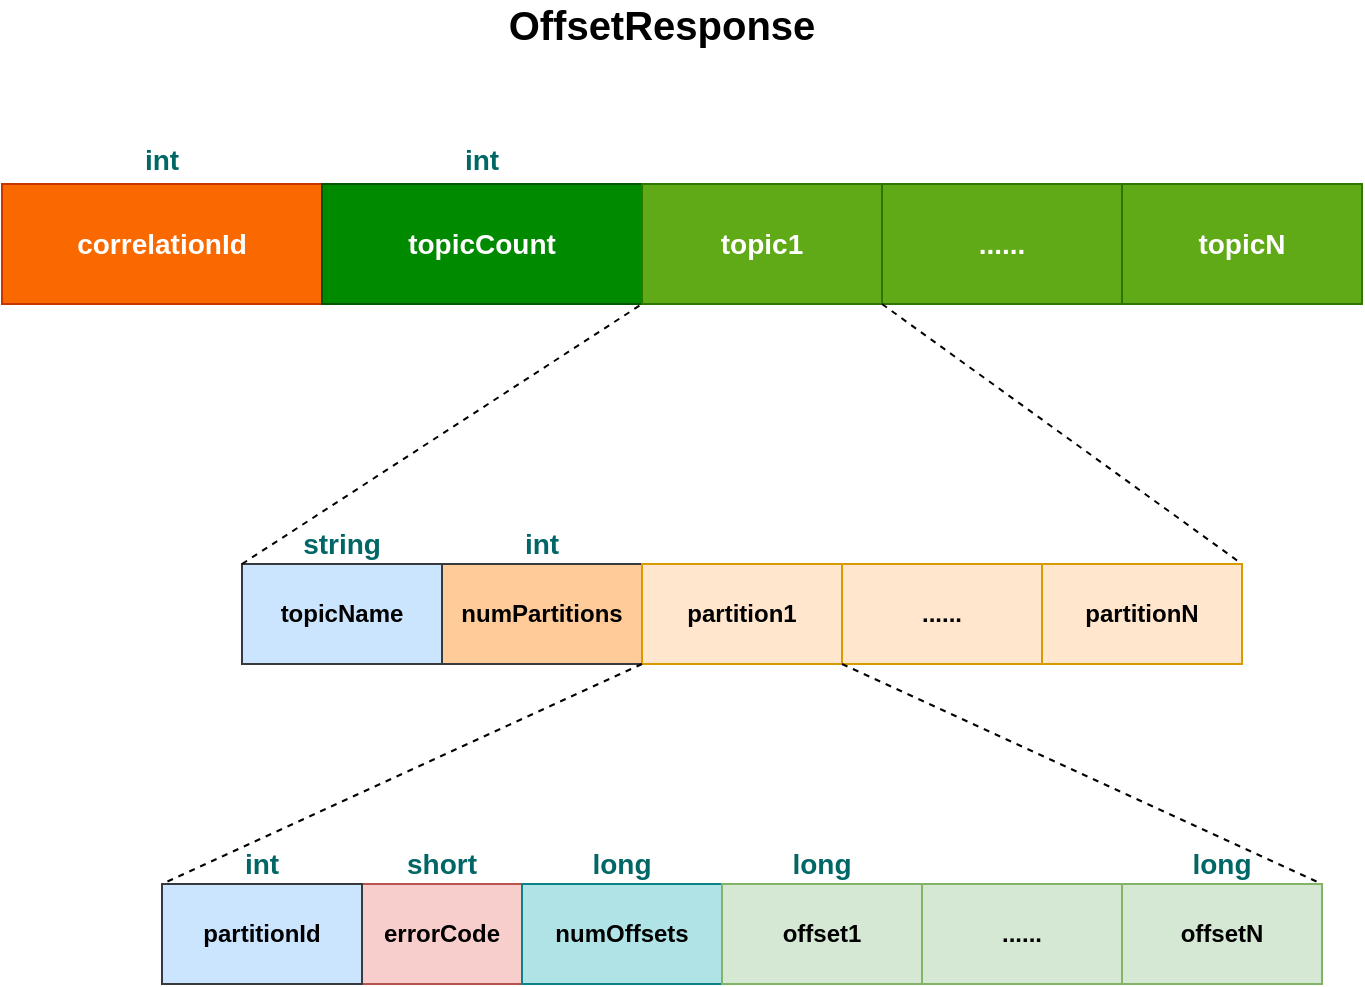 <mxfile version="13.10.0" type="embed">
    <diagram id="ei5ZGNZvCjpj4wYwU9Eb" name="Page-1">
        <mxGraphModel dx="1213" dy="525" grid="1" gridSize="10" guides="1" tooltips="1" connect="1" arrows="1" fold="1" page="1" pageScale="1" pageWidth="850" pageHeight="1100" math="0" shadow="0">
            <root>
                <mxCell id="0"/>
                <mxCell id="1" parent="0"/>
                <mxCell id="2" value="correlationId" style="rounded=0;whiteSpace=wrap;html=1;fontSize=14;fillColor=#fa6800;strokeColor=#C73500;fontColor=#ffffff;fontStyle=1" parent="1" vertex="1">
                    <mxGeometry x="580" y="450" width="160" height="60" as="geometry"/>
                </mxCell>
                <mxCell id="4" value="topicCount" style="rounded=0;whiteSpace=wrap;html=1;fontSize=14;fillColor=#008a00;strokeColor=#005700;fontColor=#ffffff;fontStyle=1" parent="1" vertex="1">
                    <mxGeometry x="740" y="450" width="160" height="60" as="geometry"/>
                </mxCell>
                <mxCell id="5" value="topic1" style="rounded=0;whiteSpace=wrap;html=1;fontSize=14;fillColor=#60a917;strokeColor=#2D7600;fontColor=#ffffff;fontStyle=1" parent="1" vertex="1">
                    <mxGeometry x="900" y="450" width="120" height="60" as="geometry"/>
                </mxCell>
                <mxCell id="6" value="......" style="rounded=0;whiteSpace=wrap;html=1;fontSize=14;fillColor=#60a917;strokeColor=#2D7600;fontColor=#ffffff;fontStyle=1" parent="1" vertex="1">
                    <mxGeometry x="1020" y="450" width="120" height="60" as="geometry"/>
                </mxCell>
                <mxCell id="7" value="topicN" style="rounded=0;whiteSpace=wrap;html=1;fontSize=14;fillColor=#60a917;strokeColor=#2D7600;fontColor=#ffffff;fontStyle=1" parent="1" vertex="1">
                    <mxGeometry x="1140" y="450" width="120" height="60" as="geometry"/>
                </mxCell>
                <mxCell id="8" value="int" style="text;html=1;strokeColor=none;fillColor=none;align=center;verticalAlign=middle;whiteSpace=wrap;rounded=0;fontSize=14;fontStyle=1;fontColor=#006666;" parent="1" vertex="1">
                    <mxGeometry x="640" y="428" width="40" height="20" as="geometry"/>
                </mxCell>
                <mxCell id="9" value="int" style="text;html=1;strokeColor=none;fillColor=none;align=center;verticalAlign=middle;whiteSpace=wrap;rounded=0;fontSize=14;fontStyle=1;fontColor=#006666;" parent="1" vertex="1">
                    <mxGeometry x="800" y="428" width="40" height="20" as="geometry"/>
                </mxCell>
                <mxCell id="19" value="topicName" style="rounded=0;whiteSpace=wrap;html=1;fillColor=#cce5ff;strokeColor=#36393d;fontStyle=1" parent="1" vertex="1">
                    <mxGeometry x="700" y="640" width="100" height="50" as="geometry"/>
                </mxCell>
                <mxCell id="20" value="numPartitions" style="rounded=0;whiteSpace=wrap;html=1;fillColor=#ffcc99;strokeColor=#36393d;fontStyle=1" parent="1" vertex="1">
                    <mxGeometry x="800" y="640" width="100" height="50" as="geometry"/>
                </mxCell>
                <mxCell id="21" value="partition1" style="rounded=0;whiteSpace=wrap;html=1;fillColor=#ffe6cc;strokeColor=#d79b00;fontStyle=1" parent="1" vertex="1">
                    <mxGeometry x="900" y="640" width="100" height="50" as="geometry"/>
                </mxCell>
                <mxCell id="22" value="......" style="rounded=0;whiteSpace=wrap;html=1;fillColor=#ffe6cc;strokeColor=#d79b00;fontStyle=1" parent="1" vertex="1">
                    <mxGeometry x="1000" y="640" width="100" height="50" as="geometry"/>
                </mxCell>
                <mxCell id="23" value="partitionN" style="rounded=0;whiteSpace=wrap;html=1;fillColor=#ffe6cc;strokeColor=#d79b00;fontStyle=1" parent="1" vertex="1">
                    <mxGeometry x="1100" y="640" width="100" height="50" as="geometry"/>
                </mxCell>
                <mxCell id="24" value="int" style="text;html=1;strokeColor=none;fillColor=none;align=center;verticalAlign=middle;whiteSpace=wrap;rounded=0;fontSize=14;fontStyle=1;fontColor=#006666;" parent="1" vertex="1">
                    <mxGeometry x="830" y="620" width="40" height="20" as="geometry"/>
                </mxCell>
                <mxCell id="26" value="string" style="text;html=1;strokeColor=none;fillColor=none;align=center;verticalAlign=middle;whiteSpace=wrap;rounded=0;fontSize=14;fontStyle=1;fontColor=#006666;" parent="1" vertex="1">
                    <mxGeometry x="730" y="620" width="40" height="20" as="geometry"/>
                </mxCell>
                <mxCell id="32" value="errorCode" style="rounded=0;whiteSpace=wrap;html=1;fontStyle=1;fillColor=#f8cecc;strokeColor=#b85450;" parent="1" vertex="1">
                    <mxGeometry x="760" y="800" width="80" height="50" as="geometry"/>
                </mxCell>
                <mxCell id="33" value="partitionId" style="rounded=0;whiteSpace=wrap;html=1;fontStyle=1;fillColor=#cce5ff;strokeColor=#36393d;" parent="1" vertex="1">
                    <mxGeometry x="660" y="800" width="100" height="50" as="geometry"/>
                </mxCell>
                <mxCell id="34" value="short" style="text;html=1;strokeColor=none;fillColor=none;align=center;verticalAlign=middle;whiteSpace=wrap;rounded=0;fontSize=14;fontStyle=1;fontColor=#006666;" parent="1" vertex="1">
                    <mxGeometry x="780" y="780" width="40" height="20" as="geometry"/>
                </mxCell>
                <mxCell id="35" value="int" style="text;html=1;strokeColor=none;fillColor=none;align=center;verticalAlign=middle;whiteSpace=wrap;rounded=0;fontSize=14;fontStyle=1;fontColor=#006666;" parent="1" vertex="1">
                    <mxGeometry x="690" y="780" width="40" height="20" as="geometry"/>
                </mxCell>
                <mxCell id="36" value="numOffsets" style="rounded=0;whiteSpace=wrap;html=1;fontStyle=1;fillColor=#b0e3e6;strokeColor=#0e8088;" parent="1" vertex="1">
                    <mxGeometry x="840" y="800" width="100" height="50" as="geometry"/>
                </mxCell>
                <mxCell id="37" value="long" style="text;html=1;strokeColor=none;fillColor=none;align=center;verticalAlign=middle;whiteSpace=wrap;rounded=0;fontSize=14;fontStyle=1;fontColor=#006666;" parent="1" vertex="1">
                    <mxGeometry x="870" y="780" width="40" height="20" as="geometry"/>
                </mxCell>
                <mxCell id="54" value="" style="endArrow=none;dashed=1;html=1;fontSize=20;exitX=0;exitY=0;exitDx=0;exitDy=0;entryX=1;entryY=1;entryDx=0;entryDy=0;" parent="1" source="19" target="4" edge="1">
                    <mxGeometry width="50" height="50" relative="1" as="geometry">
                        <mxPoint x="1130" y="590" as="sourcePoint"/>
                        <mxPoint x="1180" y="540" as="targetPoint"/>
                    </mxGeometry>
                </mxCell>
                <mxCell id="55" value="" style="endArrow=none;dashed=1;html=1;fontSize=20;exitX=0;exitY=1;exitDx=0;exitDy=0;entryX=1;entryY=0;entryDx=0;entryDy=0;" parent="1" source="6" target="23" edge="1">
                    <mxGeometry width="50" height="50" relative="1" as="geometry">
                        <mxPoint x="1130" y="590" as="sourcePoint"/>
                        <mxPoint x="1180" y="540" as="targetPoint"/>
                    </mxGeometry>
                </mxCell>
                <mxCell id="56" value="" style="endArrow=none;dashed=1;html=1;fontSize=20;exitX=0;exitY=1;exitDx=0;exitDy=0;entryX=0;entryY=0;entryDx=0;entryDy=0;" parent="1" source="21" target="33" edge="1">
                    <mxGeometry width="50" height="50" relative="1" as="geometry">
                        <mxPoint x="1010" y="590" as="sourcePoint"/>
                        <mxPoint x="1060" y="540" as="targetPoint"/>
                    </mxGeometry>
                </mxCell>
                <mxCell id="57" value="" style="endArrow=none;dashed=1;html=1;fontSize=20;exitX=0;exitY=1;exitDx=0;exitDy=0;entryX=1;entryY=0;entryDx=0;entryDy=0;" parent="1" source="22" target="66" edge="1">
                    <mxGeometry width="50" height="50" relative="1" as="geometry">
                        <mxPoint x="1010" y="590" as="sourcePoint"/>
                        <mxPoint x="1320" y="790" as="targetPoint"/>
                    </mxGeometry>
                </mxCell>
                <mxCell id="60" value="OffsetResponse" style="text;html=1;strokeColor=none;fillColor=none;align=center;verticalAlign=middle;whiteSpace=wrap;rounded=0;fontSize=20;fontStyle=1" parent="1" vertex="1">
                    <mxGeometry x="770" y="360" width="280" height="20" as="geometry"/>
                </mxCell>
                <mxCell id="61" value="offset1" style="rounded=0;whiteSpace=wrap;html=1;fontStyle=1;fillColor=#d5e8d4;strokeColor=#82b366;" parent="1" vertex="1">
                    <mxGeometry x="940" y="800" width="100" height="50" as="geometry"/>
                </mxCell>
                <mxCell id="63" value="long" style="text;html=1;strokeColor=none;fillColor=none;align=center;verticalAlign=middle;whiteSpace=wrap;rounded=0;fontSize=14;fontStyle=1;fontColor=#006666;" parent="1" vertex="1">
                    <mxGeometry x="970" y="780" width="40" height="20" as="geometry"/>
                </mxCell>
                <mxCell id="64" value="......" style="rounded=0;whiteSpace=wrap;html=1;fontStyle=1;fillColor=#d5e8d4;strokeColor=#82b366;" vertex="1" parent="1">
                    <mxGeometry x="1040" y="800" width="100" height="50" as="geometry"/>
                </mxCell>
                <mxCell id="66" value="offsetN" style="rounded=0;whiteSpace=wrap;html=1;fontStyle=1;fillColor=#d5e8d4;strokeColor=#82b366;" vertex="1" parent="1">
                    <mxGeometry x="1140" y="800" width="100" height="50" as="geometry"/>
                </mxCell>
                <mxCell id="67" value="long" style="text;html=1;strokeColor=none;fillColor=none;align=center;verticalAlign=middle;whiteSpace=wrap;rounded=0;fontSize=14;fontStyle=1;fontColor=#006666;" vertex="1" parent="1">
                    <mxGeometry x="1170" y="780" width="40" height="20" as="geometry"/>
                </mxCell>
            </root>
        </mxGraphModel>
    </diagram>
</mxfile>